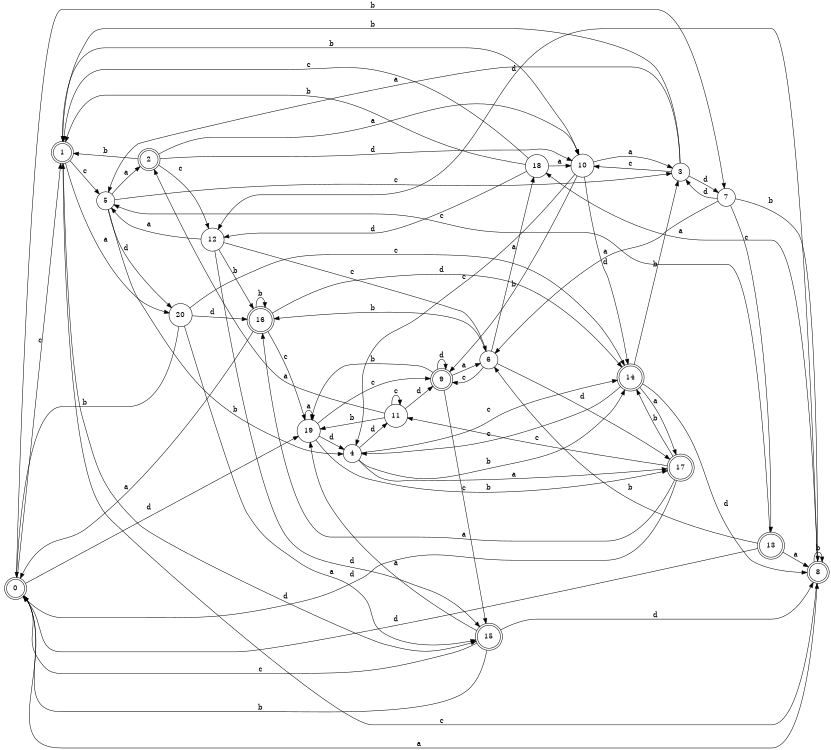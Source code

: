 digraph n17_5 {
__start0 [label="" shape="none"];

rankdir=LR;
size="8,5";

s0 [style="rounded,filled", color="black", fillcolor="white" shape="doublecircle", label="0"];
s1 [style="rounded,filled", color="black", fillcolor="white" shape="doublecircle", label="1"];
s2 [style="rounded,filled", color="black", fillcolor="white" shape="doublecircle", label="2"];
s3 [style="filled", color="black", fillcolor="white" shape="circle", label="3"];
s4 [style="filled", color="black", fillcolor="white" shape="circle", label="4"];
s5 [style="filled", color="black", fillcolor="white" shape="circle", label="5"];
s6 [style="filled", color="black", fillcolor="white" shape="circle", label="6"];
s7 [style="filled", color="black", fillcolor="white" shape="circle", label="7"];
s8 [style="rounded,filled", color="black", fillcolor="white" shape="doublecircle", label="8"];
s9 [style="rounded,filled", color="black", fillcolor="white" shape="doublecircle", label="9"];
s10 [style="filled", color="black", fillcolor="white" shape="circle", label="10"];
s11 [style="filled", color="black", fillcolor="white" shape="circle", label="11"];
s12 [style="filled", color="black", fillcolor="white" shape="circle", label="12"];
s13 [style="rounded,filled", color="black", fillcolor="white" shape="doublecircle", label="13"];
s14 [style="rounded,filled", color="black", fillcolor="white" shape="doublecircle", label="14"];
s15 [style="rounded,filled", color="black", fillcolor="white" shape="doublecircle", label="15"];
s16 [style="rounded,filled", color="black", fillcolor="white" shape="doublecircle", label="16"];
s17 [style="rounded,filled", color="black", fillcolor="white" shape="doublecircle", label="17"];
s18 [style="filled", color="black", fillcolor="white" shape="circle", label="18"];
s19 [style="filled", color="black", fillcolor="white" shape="circle", label="19"];
s20 [style="filled", color="black", fillcolor="white" shape="circle", label="20"];
s0 -> s8 [label="a"];
s0 -> s7 [label="b"];
s0 -> s1 [label="c"];
s0 -> s19 [label="d"];
s1 -> s20 [label="a"];
s1 -> s10 [label="b"];
s1 -> s5 [label="c"];
s1 -> s15 [label="d"];
s2 -> s10 [label="a"];
s2 -> s1 [label="b"];
s2 -> s12 [label="c"];
s2 -> s10 [label="d"];
s3 -> s5 [label="a"];
s3 -> s1 [label="b"];
s3 -> s10 [label="c"];
s3 -> s7 [label="d"];
s4 -> s17 [label="a"];
s4 -> s14 [label="b"];
s4 -> s14 [label="c"];
s4 -> s11 [label="d"];
s5 -> s2 [label="a"];
s5 -> s4 [label="b"];
s5 -> s3 [label="c"];
s5 -> s20 [label="d"];
s6 -> s18 [label="a"];
s6 -> s16 [label="b"];
s6 -> s9 [label="c"];
s6 -> s17 [label="d"];
s7 -> s6 [label="a"];
s7 -> s8 [label="b"];
s7 -> s13 [label="c"];
s7 -> s3 [label="d"];
s8 -> s18 [label="a"];
s8 -> s8 [label="b"];
s8 -> s1 [label="c"];
s8 -> s12 [label="d"];
s9 -> s6 [label="a"];
s9 -> s19 [label="b"];
s9 -> s15 [label="c"];
s9 -> s9 [label="d"];
s10 -> s3 [label="a"];
s10 -> s9 [label="b"];
s10 -> s4 [label="c"];
s10 -> s14 [label="d"];
s11 -> s2 [label="a"];
s11 -> s19 [label="b"];
s11 -> s11 [label="c"];
s11 -> s9 [label="d"];
s12 -> s5 [label="a"];
s12 -> s16 [label="b"];
s12 -> s6 [label="c"];
s12 -> s15 [label="d"];
s13 -> s8 [label="a"];
s13 -> s6 [label="b"];
s13 -> s5 [label="c"];
s13 -> s0 [label="d"];
s14 -> s17 [label="a"];
s14 -> s3 [label="b"];
s14 -> s4 [label="c"];
s14 -> s8 [label="d"];
s15 -> s19 [label="a"];
s15 -> s0 [label="b"];
s15 -> s0 [label="c"];
s15 -> s8 [label="d"];
s16 -> s0 [label="a"];
s16 -> s16 [label="b"];
s16 -> s19 [label="c"];
s16 -> s14 [label="d"];
s17 -> s16 [label="a"];
s17 -> s14 [label="b"];
s17 -> s11 [label="c"];
s17 -> s0 [label="d"];
s18 -> s10 [label="a"];
s18 -> s1 [label="b"];
s18 -> s1 [label="c"];
s18 -> s12 [label="d"];
s19 -> s19 [label="a"];
s19 -> s17 [label="b"];
s19 -> s9 [label="c"];
s19 -> s4 [label="d"];
s20 -> s15 [label="a"];
s20 -> s0 [label="b"];
s20 -> s14 [label="c"];
s20 -> s16 [label="d"];

}